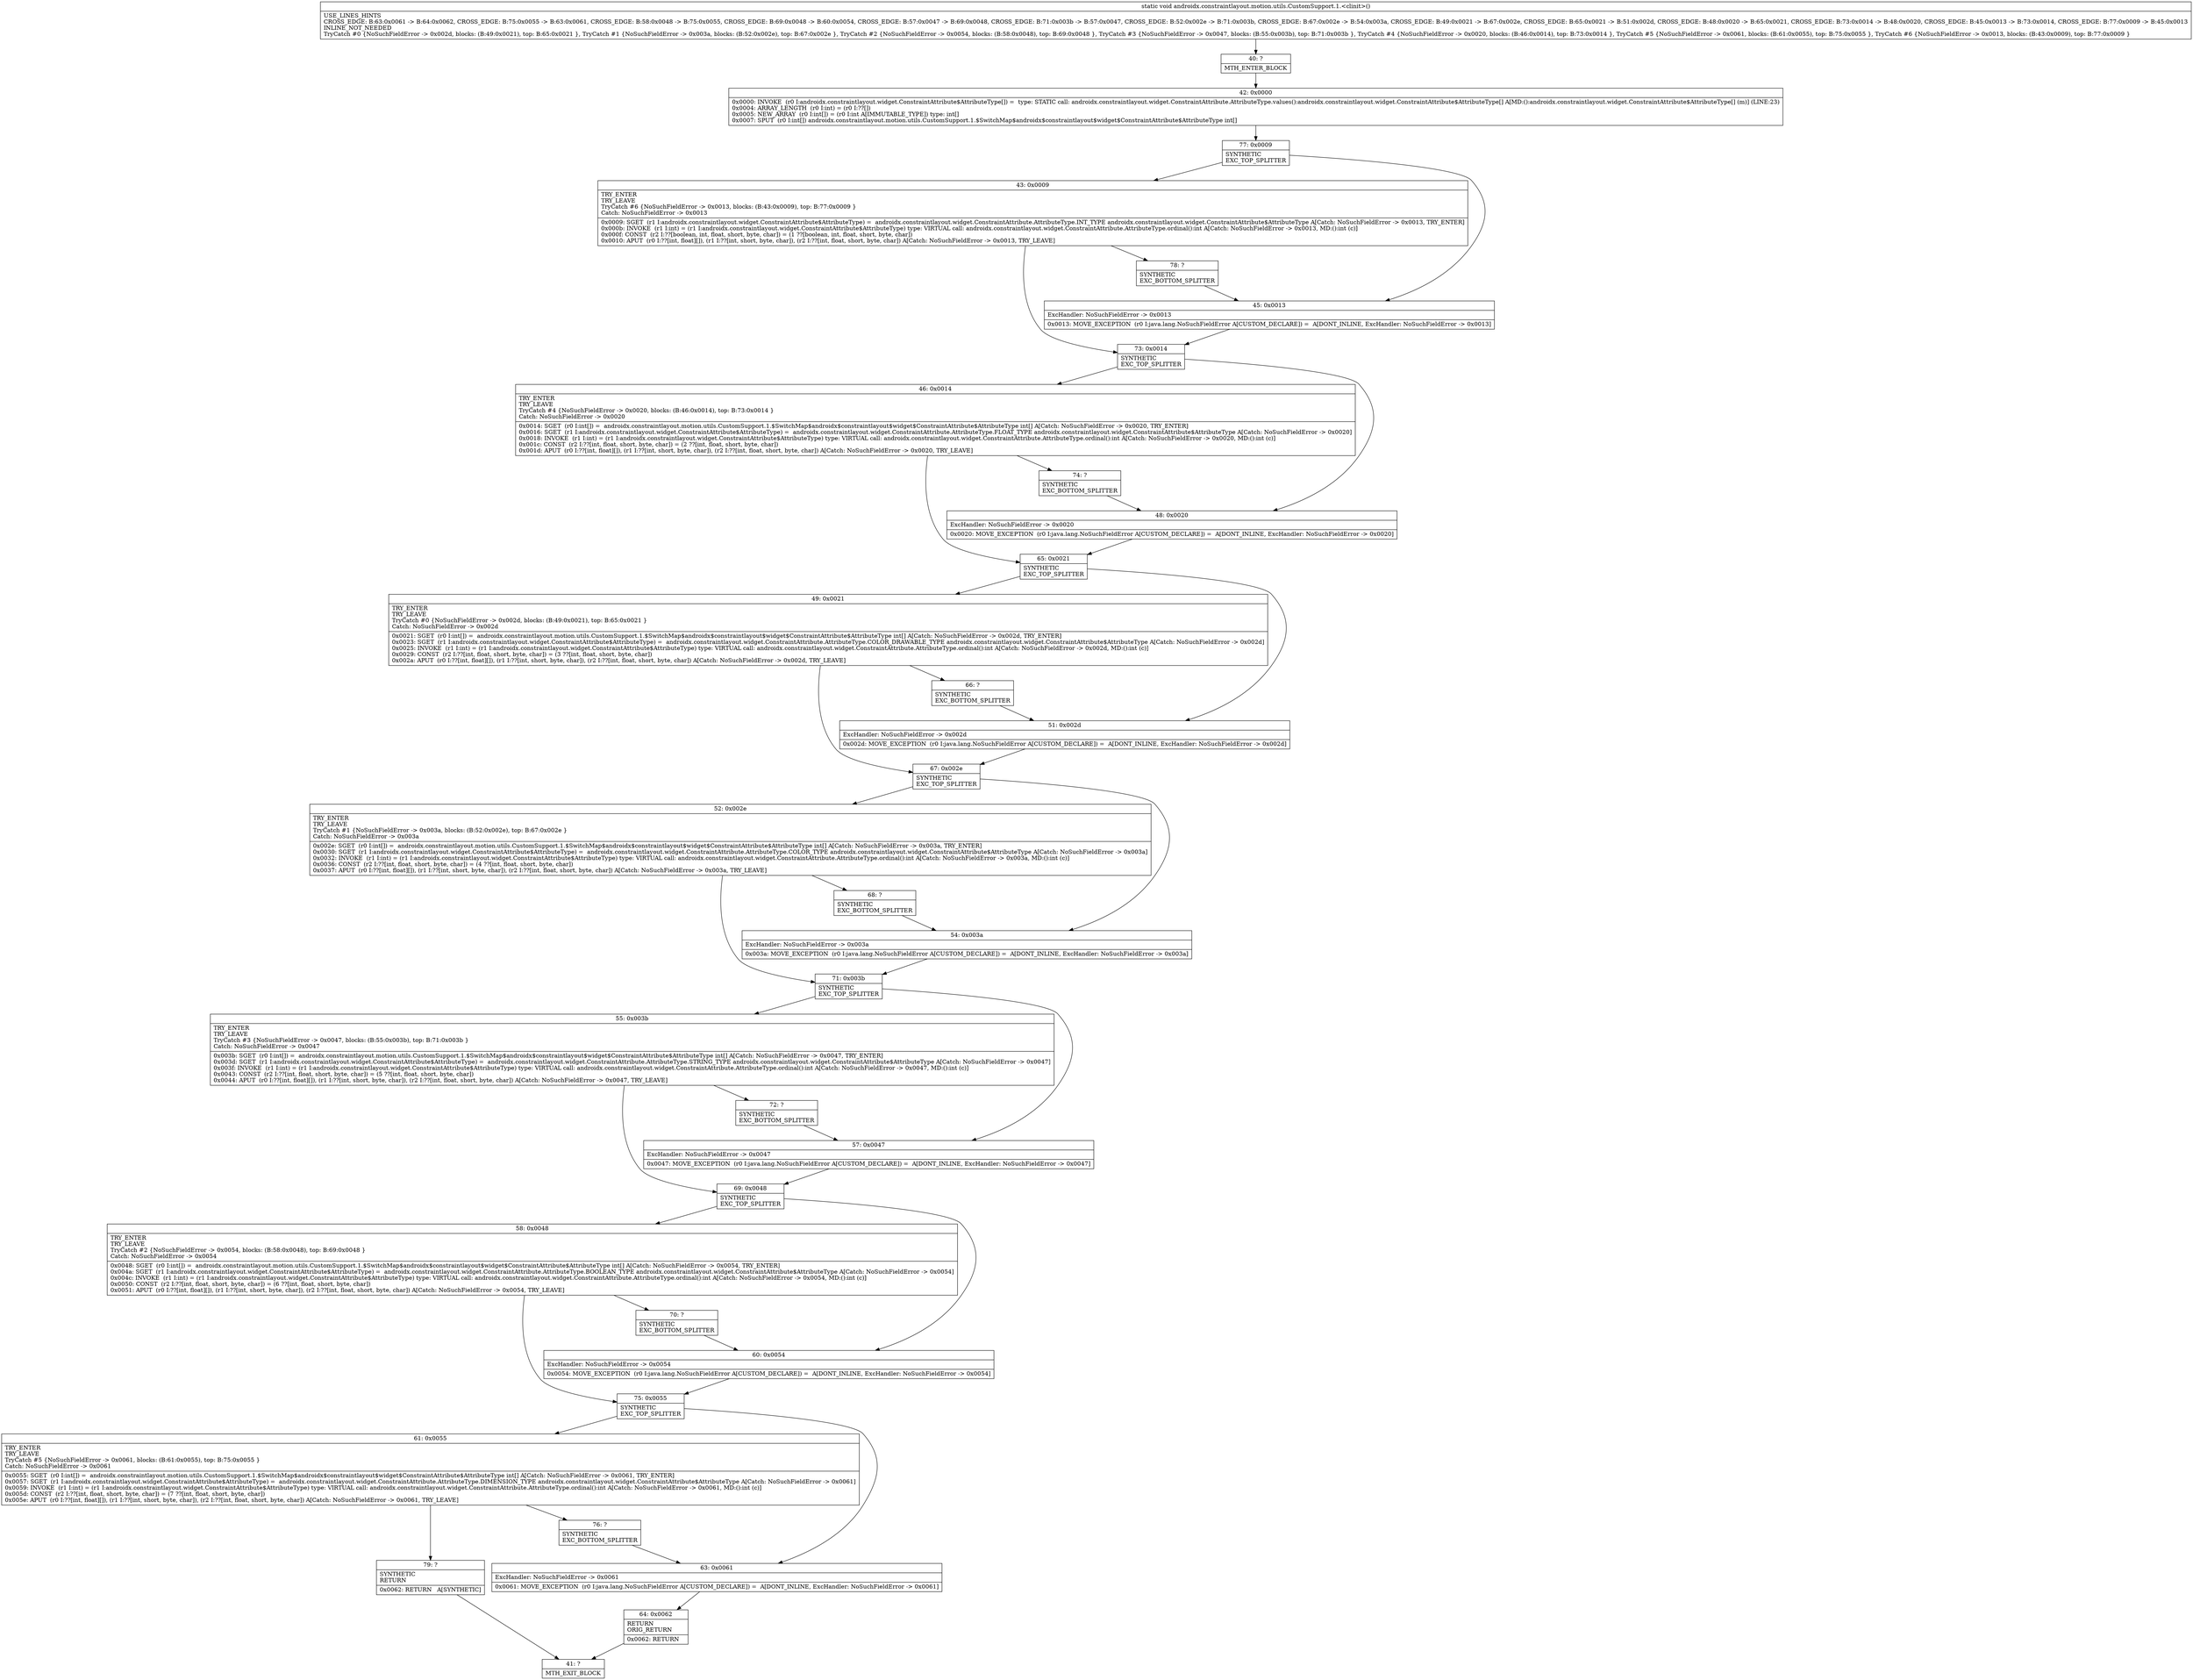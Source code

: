 digraph "CFG forandroidx.constraintlayout.motion.utils.CustomSupport.1.\<clinit\>()V" {
Node_40 [shape=record,label="{40\:\ ?|MTH_ENTER_BLOCK\l}"];
Node_42 [shape=record,label="{42\:\ 0x0000|0x0000: INVOKE  (r0 I:androidx.constraintlayout.widget.ConstraintAttribute$AttributeType[]) =  type: STATIC call: androidx.constraintlayout.widget.ConstraintAttribute.AttributeType.values():androidx.constraintlayout.widget.ConstraintAttribute$AttributeType[] A[MD:():androidx.constraintlayout.widget.ConstraintAttribute$AttributeType[] (m)] (LINE:23)\l0x0004: ARRAY_LENGTH  (r0 I:int) = (r0 I:??[]) \l0x0005: NEW_ARRAY  (r0 I:int[]) = (r0 I:int A[IMMUTABLE_TYPE]) type: int[] \l0x0007: SPUT  (r0 I:int[]) androidx.constraintlayout.motion.utils.CustomSupport.1.$SwitchMap$androidx$constraintlayout$widget$ConstraintAttribute$AttributeType int[] \l}"];
Node_77 [shape=record,label="{77\:\ 0x0009|SYNTHETIC\lEXC_TOP_SPLITTER\l}"];
Node_43 [shape=record,label="{43\:\ 0x0009|TRY_ENTER\lTRY_LEAVE\lTryCatch #6 \{NoSuchFieldError \-\> 0x0013, blocks: (B:43:0x0009), top: B:77:0x0009 \}\lCatch: NoSuchFieldError \-\> 0x0013\l|0x0009: SGET  (r1 I:androidx.constraintlayout.widget.ConstraintAttribute$AttributeType) =  androidx.constraintlayout.widget.ConstraintAttribute.AttributeType.INT_TYPE androidx.constraintlayout.widget.ConstraintAttribute$AttributeType A[Catch: NoSuchFieldError \-\> 0x0013, TRY_ENTER]\l0x000b: INVOKE  (r1 I:int) = (r1 I:androidx.constraintlayout.widget.ConstraintAttribute$AttributeType) type: VIRTUAL call: androidx.constraintlayout.widget.ConstraintAttribute.AttributeType.ordinal():int A[Catch: NoSuchFieldError \-\> 0x0013, MD:():int (c)]\l0x000f: CONST  (r2 I:??[boolean, int, float, short, byte, char]) = (1 ??[boolean, int, float, short, byte, char]) \l0x0010: APUT  (r0 I:??[int, float][]), (r1 I:??[int, short, byte, char]), (r2 I:??[int, float, short, byte, char]) A[Catch: NoSuchFieldError \-\> 0x0013, TRY_LEAVE]\l}"];
Node_73 [shape=record,label="{73\:\ 0x0014|SYNTHETIC\lEXC_TOP_SPLITTER\l}"];
Node_46 [shape=record,label="{46\:\ 0x0014|TRY_ENTER\lTRY_LEAVE\lTryCatch #4 \{NoSuchFieldError \-\> 0x0020, blocks: (B:46:0x0014), top: B:73:0x0014 \}\lCatch: NoSuchFieldError \-\> 0x0020\l|0x0014: SGET  (r0 I:int[]) =  androidx.constraintlayout.motion.utils.CustomSupport.1.$SwitchMap$androidx$constraintlayout$widget$ConstraintAttribute$AttributeType int[] A[Catch: NoSuchFieldError \-\> 0x0020, TRY_ENTER]\l0x0016: SGET  (r1 I:androidx.constraintlayout.widget.ConstraintAttribute$AttributeType) =  androidx.constraintlayout.widget.ConstraintAttribute.AttributeType.FLOAT_TYPE androidx.constraintlayout.widget.ConstraintAttribute$AttributeType A[Catch: NoSuchFieldError \-\> 0x0020]\l0x0018: INVOKE  (r1 I:int) = (r1 I:androidx.constraintlayout.widget.ConstraintAttribute$AttributeType) type: VIRTUAL call: androidx.constraintlayout.widget.ConstraintAttribute.AttributeType.ordinal():int A[Catch: NoSuchFieldError \-\> 0x0020, MD:():int (c)]\l0x001c: CONST  (r2 I:??[int, float, short, byte, char]) = (2 ??[int, float, short, byte, char]) \l0x001d: APUT  (r0 I:??[int, float][]), (r1 I:??[int, short, byte, char]), (r2 I:??[int, float, short, byte, char]) A[Catch: NoSuchFieldError \-\> 0x0020, TRY_LEAVE]\l}"];
Node_65 [shape=record,label="{65\:\ 0x0021|SYNTHETIC\lEXC_TOP_SPLITTER\l}"];
Node_49 [shape=record,label="{49\:\ 0x0021|TRY_ENTER\lTRY_LEAVE\lTryCatch #0 \{NoSuchFieldError \-\> 0x002d, blocks: (B:49:0x0021), top: B:65:0x0021 \}\lCatch: NoSuchFieldError \-\> 0x002d\l|0x0021: SGET  (r0 I:int[]) =  androidx.constraintlayout.motion.utils.CustomSupport.1.$SwitchMap$androidx$constraintlayout$widget$ConstraintAttribute$AttributeType int[] A[Catch: NoSuchFieldError \-\> 0x002d, TRY_ENTER]\l0x0023: SGET  (r1 I:androidx.constraintlayout.widget.ConstraintAttribute$AttributeType) =  androidx.constraintlayout.widget.ConstraintAttribute.AttributeType.COLOR_DRAWABLE_TYPE androidx.constraintlayout.widget.ConstraintAttribute$AttributeType A[Catch: NoSuchFieldError \-\> 0x002d]\l0x0025: INVOKE  (r1 I:int) = (r1 I:androidx.constraintlayout.widget.ConstraintAttribute$AttributeType) type: VIRTUAL call: androidx.constraintlayout.widget.ConstraintAttribute.AttributeType.ordinal():int A[Catch: NoSuchFieldError \-\> 0x002d, MD:():int (c)]\l0x0029: CONST  (r2 I:??[int, float, short, byte, char]) = (3 ??[int, float, short, byte, char]) \l0x002a: APUT  (r0 I:??[int, float][]), (r1 I:??[int, short, byte, char]), (r2 I:??[int, float, short, byte, char]) A[Catch: NoSuchFieldError \-\> 0x002d, TRY_LEAVE]\l}"];
Node_66 [shape=record,label="{66\:\ ?|SYNTHETIC\lEXC_BOTTOM_SPLITTER\l}"];
Node_67 [shape=record,label="{67\:\ 0x002e|SYNTHETIC\lEXC_TOP_SPLITTER\l}"];
Node_52 [shape=record,label="{52\:\ 0x002e|TRY_ENTER\lTRY_LEAVE\lTryCatch #1 \{NoSuchFieldError \-\> 0x003a, blocks: (B:52:0x002e), top: B:67:0x002e \}\lCatch: NoSuchFieldError \-\> 0x003a\l|0x002e: SGET  (r0 I:int[]) =  androidx.constraintlayout.motion.utils.CustomSupport.1.$SwitchMap$androidx$constraintlayout$widget$ConstraintAttribute$AttributeType int[] A[Catch: NoSuchFieldError \-\> 0x003a, TRY_ENTER]\l0x0030: SGET  (r1 I:androidx.constraintlayout.widget.ConstraintAttribute$AttributeType) =  androidx.constraintlayout.widget.ConstraintAttribute.AttributeType.COLOR_TYPE androidx.constraintlayout.widget.ConstraintAttribute$AttributeType A[Catch: NoSuchFieldError \-\> 0x003a]\l0x0032: INVOKE  (r1 I:int) = (r1 I:androidx.constraintlayout.widget.ConstraintAttribute$AttributeType) type: VIRTUAL call: androidx.constraintlayout.widget.ConstraintAttribute.AttributeType.ordinal():int A[Catch: NoSuchFieldError \-\> 0x003a, MD:():int (c)]\l0x0036: CONST  (r2 I:??[int, float, short, byte, char]) = (4 ??[int, float, short, byte, char]) \l0x0037: APUT  (r0 I:??[int, float][]), (r1 I:??[int, short, byte, char]), (r2 I:??[int, float, short, byte, char]) A[Catch: NoSuchFieldError \-\> 0x003a, TRY_LEAVE]\l}"];
Node_68 [shape=record,label="{68\:\ ?|SYNTHETIC\lEXC_BOTTOM_SPLITTER\l}"];
Node_71 [shape=record,label="{71\:\ 0x003b|SYNTHETIC\lEXC_TOP_SPLITTER\l}"];
Node_55 [shape=record,label="{55\:\ 0x003b|TRY_ENTER\lTRY_LEAVE\lTryCatch #3 \{NoSuchFieldError \-\> 0x0047, blocks: (B:55:0x003b), top: B:71:0x003b \}\lCatch: NoSuchFieldError \-\> 0x0047\l|0x003b: SGET  (r0 I:int[]) =  androidx.constraintlayout.motion.utils.CustomSupport.1.$SwitchMap$androidx$constraintlayout$widget$ConstraintAttribute$AttributeType int[] A[Catch: NoSuchFieldError \-\> 0x0047, TRY_ENTER]\l0x003d: SGET  (r1 I:androidx.constraintlayout.widget.ConstraintAttribute$AttributeType) =  androidx.constraintlayout.widget.ConstraintAttribute.AttributeType.STRING_TYPE androidx.constraintlayout.widget.ConstraintAttribute$AttributeType A[Catch: NoSuchFieldError \-\> 0x0047]\l0x003f: INVOKE  (r1 I:int) = (r1 I:androidx.constraintlayout.widget.ConstraintAttribute$AttributeType) type: VIRTUAL call: androidx.constraintlayout.widget.ConstraintAttribute.AttributeType.ordinal():int A[Catch: NoSuchFieldError \-\> 0x0047, MD:():int (c)]\l0x0043: CONST  (r2 I:??[int, float, short, byte, char]) = (5 ??[int, float, short, byte, char]) \l0x0044: APUT  (r0 I:??[int, float][]), (r1 I:??[int, short, byte, char]), (r2 I:??[int, float, short, byte, char]) A[Catch: NoSuchFieldError \-\> 0x0047, TRY_LEAVE]\l}"];
Node_69 [shape=record,label="{69\:\ 0x0048|SYNTHETIC\lEXC_TOP_SPLITTER\l}"];
Node_58 [shape=record,label="{58\:\ 0x0048|TRY_ENTER\lTRY_LEAVE\lTryCatch #2 \{NoSuchFieldError \-\> 0x0054, blocks: (B:58:0x0048), top: B:69:0x0048 \}\lCatch: NoSuchFieldError \-\> 0x0054\l|0x0048: SGET  (r0 I:int[]) =  androidx.constraintlayout.motion.utils.CustomSupport.1.$SwitchMap$androidx$constraintlayout$widget$ConstraintAttribute$AttributeType int[] A[Catch: NoSuchFieldError \-\> 0x0054, TRY_ENTER]\l0x004a: SGET  (r1 I:androidx.constraintlayout.widget.ConstraintAttribute$AttributeType) =  androidx.constraintlayout.widget.ConstraintAttribute.AttributeType.BOOLEAN_TYPE androidx.constraintlayout.widget.ConstraintAttribute$AttributeType A[Catch: NoSuchFieldError \-\> 0x0054]\l0x004c: INVOKE  (r1 I:int) = (r1 I:androidx.constraintlayout.widget.ConstraintAttribute$AttributeType) type: VIRTUAL call: androidx.constraintlayout.widget.ConstraintAttribute.AttributeType.ordinal():int A[Catch: NoSuchFieldError \-\> 0x0054, MD:():int (c)]\l0x0050: CONST  (r2 I:??[int, float, short, byte, char]) = (6 ??[int, float, short, byte, char]) \l0x0051: APUT  (r0 I:??[int, float][]), (r1 I:??[int, short, byte, char]), (r2 I:??[int, float, short, byte, char]) A[Catch: NoSuchFieldError \-\> 0x0054, TRY_LEAVE]\l}"];
Node_70 [shape=record,label="{70\:\ ?|SYNTHETIC\lEXC_BOTTOM_SPLITTER\l}"];
Node_75 [shape=record,label="{75\:\ 0x0055|SYNTHETIC\lEXC_TOP_SPLITTER\l}"];
Node_61 [shape=record,label="{61\:\ 0x0055|TRY_ENTER\lTRY_LEAVE\lTryCatch #5 \{NoSuchFieldError \-\> 0x0061, blocks: (B:61:0x0055), top: B:75:0x0055 \}\lCatch: NoSuchFieldError \-\> 0x0061\l|0x0055: SGET  (r0 I:int[]) =  androidx.constraintlayout.motion.utils.CustomSupport.1.$SwitchMap$androidx$constraintlayout$widget$ConstraintAttribute$AttributeType int[] A[Catch: NoSuchFieldError \-\> 0x0061, TRY_ENTER]\l0x0057: SGET  (r1 I:androidx.constraintlayout.widget.ConstraintAttribute$AttributeType) =  androidx.constraintlayout.widget.ConstraintAttribute.AttributeType.DIMENSION_TYPE androidx.constraintlayout.widget.ConstraintAttribute$AttributeType A[Catch: NoSuchFieldError \-\> 0x0061]\l0x0059: INVOKE  (r1 I:int) = (r1 I:androidx.constraintlayout.widget.ConstraintAttribute$AttributeType) type: VIRTUAL call: androidx.constraintlayout.widget.ConstraintAttribute.AttributeType.ordinal():int A[Catch: NoSuchFieldError \-\> 0x0061, MD:():int (c)]\l0x005d: CONST  (r2 I:??[int, float, short, byte, char]) = (7 ??[int, float, short, byte, char]) \l0x005e: APUT  (r0 I:??[int, float][]), (r1 I:??[int, short, byte, char]), (r2 I:??[int, float, short, byte, char]) A[Catch: NoSuchFieldError \-\> 0x0061, TRY_LEAVE]\l}"];
Node_76 [shape=record,label="{76\:\ ?|SYNTHETIC\lEXC_BOTTOM_SPLITTER\l}"];
Node_79 [shape=record,label="{79\:\ ?|SYNTHETIC\lRETURN\l|0x0062: RETURN   A[SYNTHETIC]\l}"];
Node_41 [shape=record,label="{41\:\ ?|MTH_EXIT_BLOCK\l}"];
Node_63 [shape=record,label="{63\:\ 0x0061|ExcHandler: NoSuchFieldError \-\> 0x0061\l|0x0061: MOVE_EXCEPTION  (r0 I:java.lang.NoSuchFieldError A[CUSTOM_DECLARE]) =  A[DONT_INLINE, ExcHandler: NoSuchFieldError \-\> 0x0061]\l}"];
Node_64 [shape=record,label="{64\:\ 0x0062|RETURN\lORIG_RETURN\l|0x0062: RETURN   \l}"];
Node_60 [shape=record,label="{60\:\ 0x0054|ExcHandler: NoSuchFieldError \-\> 0x0054\l|0x0054: MOVE_EXCEPTION  (r0 I:java.lang.NoSuchFieldError A[CUSTOM_DECLARE]) =  A[DONT_INLINE, ExcHandler: NoSuchFieldError \-\> 0x0054]\l}"];
Node_72 [shape=record,label="{72\:\ ?|SYNTHETIC\lEXC_BOTTOM_SPLITTER\l}"];
Node_57 [shape=record,label="{57\:\ 0x0047|ExcHandler: NoSuchFieldError \-\> 0x0047\l|0x0047: MOVE_EXCEPTION  (r0 I:java.lang.NoSuchFieldError A[CUSTOM_DECLARE]) =  A[DONT_INLINE, ExcHandler: NoSuchFieldError \-\> 0x0047]\l}"];
Node_54 [shape=record,label="{54\:\ 0x003a|ExcHandler: NoSuchFieldError \-\> 0x003a\l|0x003a: MOVE_EXCEPTION  (r0 I:java.lang.NoSuchFieldError A[CUSTOM_DECLARE]) =  A[DONT_INLINE, ExcHandler: NoSuchFieldError \-\> 0x003a]\l}"];
Node_51 [shape=record,label="{51\:\ 0x002d|ExcHandler: NoSuchFieldError \-\> 0x002d\l|0x002d: MOVE_EXCEPTION  (r0 I:java.lang.NoSuchFieldError A[CUSTOM_DECLARE]) =  A[DONT_INLINE, ExcHandler: NoSuchFieldError \-\> 0x002d]\l}"];
Node_74 [shape=record,label="{74\:\ ?|SYNTHETIC\lEXC_BOTTOM_SPLITTER\l}"];
Node_48 [shape=record,label="{48\:\ 0x0020|ExcHandler: NoSuchFieldError \-\> 0x0020\l|0x0020: MOVE_EXCEPTION  (r0 I:java.lang.NoSuchFieldError A[CUSTOM_DECLARE]) =  A[DONT_INLINE, ExcHandler: NoSuchFieldError \-\> 0x0020]\l}"];
Node_78 [shape=record,label="{78\:\ ?|SYNTHETIC\lEXC_BOTTOM_SPLITTER\l}"];
Node_45 [shape=record,label="{45\:\ 0x0013|ExcHandler: NoSuchFieldError \-\> 0x0013\l|0x0013: MOVE_EXCEPTION  (r0 I:java.lang.NoSuchFieldError A[CUSTOM_DECLARE]) =  A[DONT_INLINE, ExcHandler: NoSuchFieldError \-\> 0x0013]\l}"];
MethodNode[shape=record,label="{static void androidx.constraintlayout.motion.utils.CustomSupport.1.\<clinit\>()  | USE_LINES_HINTS\lCROSS_EDGE: B:63:0x0061 \-\> B:64:0x0062, CROSS_EDGE: B:75:0x0055 \-\> B:63:0x0061, CROSS_EDGE: B:58:0x0048 \-\> B:75:0x0055, CROSS_EDGE: B:69:0x0048 \-\> B:60:0x0054, CROSS_EDGE: B:57:0x0047 \-\> B:69:0x0048, CROSS_EDGE: B:71:0x003b \-\> B:57:0x0047, CROSS_EDGE: B:52:0x002e \-\> B:71:0x003b, CROSS_EDGE: B:67:0x002e \-\> B:54:0x003a, CROSS_EDGE: B:49:0x0021 \-\> B:67:0x002e, CROSS_EDGE: B:65:0x0021 \-\> B:51:0x002d, CROSS_EDGE: B:48:0x0020 \-\> B:65:0x0021, CROSS_EDGE: B:73:0x0014 \-\> B:48:0x0020, CROSS_EDGE: B:45:0x0013 \-\> B:73:0x0014, CROSS_EDGE: B:77:0x0009 \-\> B:45:0x0013\lINLINE_NOT_NEEDED\lTryCatch #0 \{NoSuchFieldError \-\> 0x002d, blocks: (B:49:0x0021), top: B:65:0x0021 \}, TryCatch #1 \{NoSuchFieldError \-\> 0x003a, blocks: (B:52:0x002e), top: B:67:0x002e \}, TryCatch #2 \{NoSuchFieldError \-\> 0x0054, blocks: (B:58:0x0048), top: B:69:0x0048 \}, TryCatch #3 \{NoSuchFieldError \-\> 0x0047, blocks: (B:55:0x003b), top: B:71:0x003b \}, TryCatch #4 \{NoSuchFieldError \-\> 0x0020, blocks: (B:46:0x0014), top: B:73:0x0014 \}, TryCatch #5 \{NoSuchFieldError \-\> 0x0061, blocks: (B:61:0x0055), top: B:75:0x0055 \}, TryCatch #6 \{NoSuchFieldError \-\> 0x0013, blocks: (B:43:0x0009), top: B:77:0x0009 \}\l}"];
MethodNode -> Node_40;Node_40 -> Node_42;
Node_42 -> Node_77;
Node_77 -> Node_43;
Node_77 -> Node_45;
Node_43 -> Node_73;
Node_43 -> Node_78;
Node_73 -> Node_46;
Node_73 -> Node_48;
Node_46 -> Node_65;
Node_46 -> Node_74;
Node_65 -> Node_49;
Node_65 -> Node_51;
Node_49 -> Node_66;
Node_49 -> Node_67;
Node_66 -> Node_51;
Node_67 -> Node_52;
Node_67 -> Node_54;
Node_52 -> Node_68;
Node_52 -> Node_71;
Node_68 -> Node_54;
Node_71 -> Node_55;
Node_71 -> Node_57;
Node_55 -> Node_69;
Node_55 -> Node_72;
Node_69 -> Node_58;
Node_69 -> Node_60;
Node_58 -> Node_70;
Node_58 -> Node_75;
Node_70 -> Node_60;
Node_75 -> Node_61;
Node_75 -> Node_63;
Node_61 -> Node_76;
Node_61 -> Node_79;
Node_76 -> Node_63;
Node_79 -> Node_41;
Node_63 -> Node_64;
Node_64 -> Node_41;
Node_60 -> Node_75;
Node_72 -> Node_57;
Node_57 -> Node_69;
Node_54 -> Node_71;
Node_51 -> Node_67;
Node_74 -> Node_48;
Node_48 -> Node_65;
Node_78 -> Node_45;
Node_45 -> Node_73;
}


